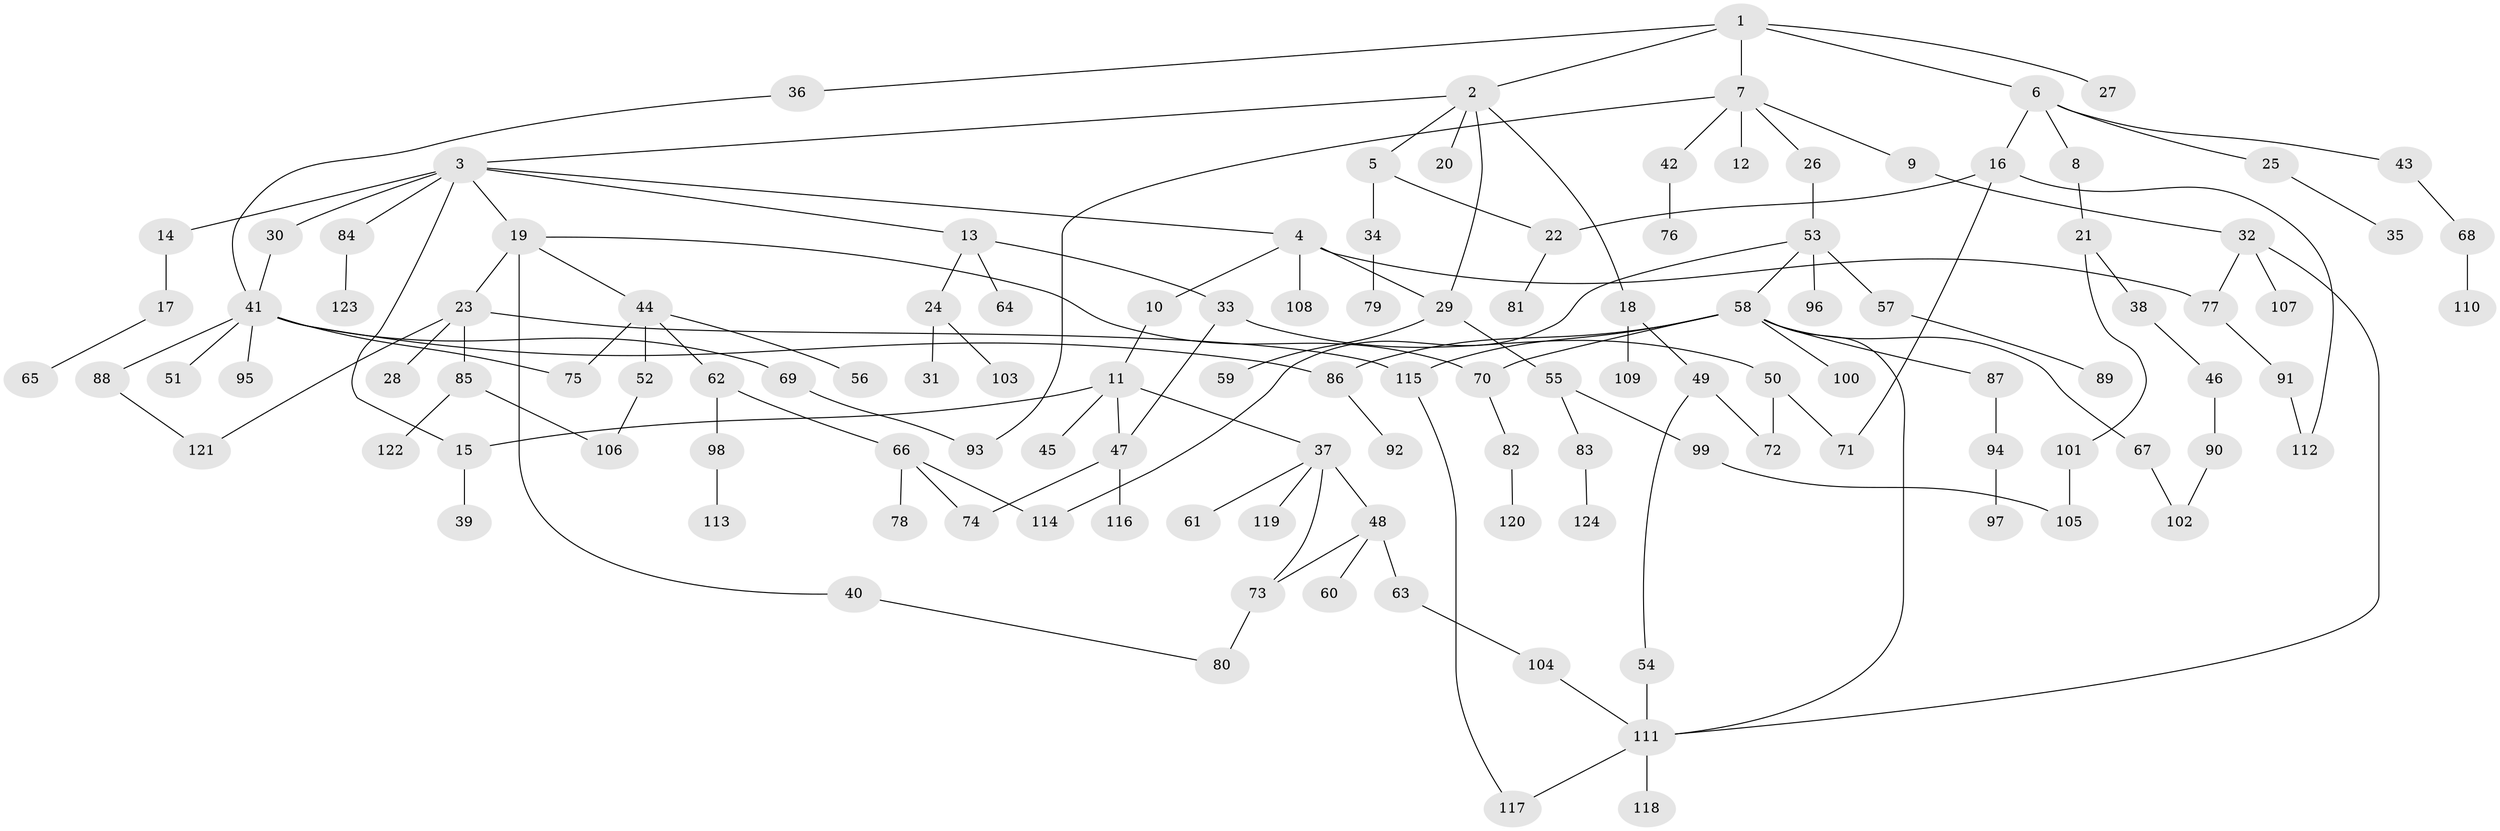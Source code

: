 // Generated by graph-tools (version 1.1) at 2025/00/03/09/25 03:00:57]
// undirected, 124 vertices, 149 edges
graph export_dot {
graph [start="1"]
  node [color=gray90,style=filled];
  1;
  2;
  3;
  4;
  5;
  6;
  7;
  8;
  9;
  10;
  11;
  12;
  13;
  14;
  15;
  16;
  17;
  18;
  19;
  20;
  21;
  22;
  23;
  24;
  25;
  26;
  27;
  28;
  29;
  30;
  31;
  32;
  33;
  34;
  35;
  36;
  37;
  38;
  39;
  40;
  41;
  42;
  43;
  44;
  45;
  46;
  47;
  48;
  49;
  50;
  51;
  52;
  53;
  54;
  55;
  56;
  57;
  58;
  59;
  60;
  61;
  62;
  63;
  64;
  65;
  66;
  67;
  68;
  69;
  70;
  71;
  72;
  73;
  74;
  75;
  76;
  77;
  78;
  79;
  80;
  81;
  82;
  83;
  84;
  85;
  86;
  87;
  88;
  89;
  90;
  91;
  92;
  93;
  94;
  95;
  96;
  97;
  98;
  99;
  100;
  101;
  102;
  103;
  104;
  105;
  106;
  107;
  108;
  109;
  110;
  111;
  112;
  113;
  114;
  115;
  116;
  117;
  118;
  119;
  120;
  121;
  122;
  123;
  124;
  1 -- 2;
  1 -- 6;
  1 -- 7;
  1 -- 27;
  1 -- 36;
  2 -- 3;
  2 -- 5;
  2 -- 18;
  2 -- 20;
  2 -- 29;
  3 -- 4;
  3 -- 13;
  3 -- 14;
  3 -- 19;
  3 -- 30;
  3 -- 84;
  3 -- 15;
  4 -- 10;
  4 -- 108;
  4 -- 77;
  4 -- 29;
  5 -- 22;
  5 -- 34;
  6 -- 8;
  6 -- 16;
  6 -- 25;
  6 -- 43;
  7 -- 9;
  7 -- 12;
  7 -- 26;
  7 -- 42;
  7 -- 93;
  8 -- 21;
  9 -- 32;
  10 -- 11;
  11 -- 15;
  11 -- 37;
  11 -- 45;
  11 -- 47;
  13 -- 24;
  13 -- 33;
  13 -- 64;
  14 -- 17;
  15 -- 39;
  16 -- 71;
  16 -- 22;
  16 -- 112;
  17 -- 65;
  18 -- 49;
  18 -- 109;
  19 -- 23;
  19 -- 40;
  19 -- 44;
  19 -- 70;
  21 -- 38;
  21 -- 101;
  22 -- 81;
  23 -- 28;
  23 -- 85;
  23 -- 121;
  23 -- 115;
  24 -- 31;
  24 -- 103;
  25 -- 35;
  26 -- 53;
  29 -- 55;
  29 -- 59;
  30 -- 41;
  32 -- 77;
  32 -- 107;
  32 -- 111;
  33 -- 47;
  33 -- 50;
  34 -- 79;
  36 -- 41;
  37 -- 48;
  37 -- 61;
  37 -- 73;
  37 -- 119;
  38 -- 46;
  40 -- 80;
  41 -- 51;
  41 -- 69;
  41 -- 75;
  41 -- 86;
  41 -- 88;
  41 -- 95;
  42 -- 76;
  43 -- 68;
  44 -- 52;
  44 -- 56;
  44 -- 62;
  44 -- 75;
  46 -- 90;
  47 -- 74;
  47 -- 116;
  48 -- 60;
  48 -- 63;
  48 -- 73;
  49 -- 54;
  49 -- 72;
  50 -- 72;
  50 -- 71;
  52 -- 106;
  53 -- 57;
  53 -- 58;
  53 -- 96;
  53 -- 114;
  54 -- 111;
  55 -- 83;
  55 -- 99;
  57 -- 89;
  58 -- 67;
  58 -- 70;
  58 -- 87;
  58 -- 100;
  58 -- 115;
  58 -- 86;
  58 -- 111;
  62 -- 66;
  62 -- 98;
  63 -- 104;
  66 -- 78;
  66 -- 74;
  66 -- 114;
  67 -- 102;
  68 -- 110;
  69 -- 93;
  70 -- 82;
  73 -- 80;
  77 -- 91;
  82 -- 120;
  83 -- 124;
  84 -- 123;
  85 -- 122;
  85 -- 106;
  86 -- 92;
  87 -- 94;
  88 -- 121;
  90 -- 102;
  91 -- 112;
  94 -- 97;
  98 -- 113;
  99 -- 105;
  101 -- 105;
  104 -- 111;
  111 -- 118;
  111 -- 117;
  115 -- 117;
}
